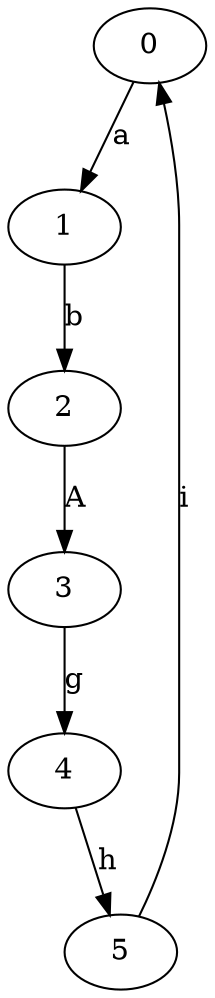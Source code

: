 digraph {
		0 -> 1[label="a"];
		1 -> 2[label="b"];
		2 -> 3[label="A"];
		3 -> 4[label="g"];
		4 -> 5[label="h"];
		5 -> 0[label="i"];
	}
	

